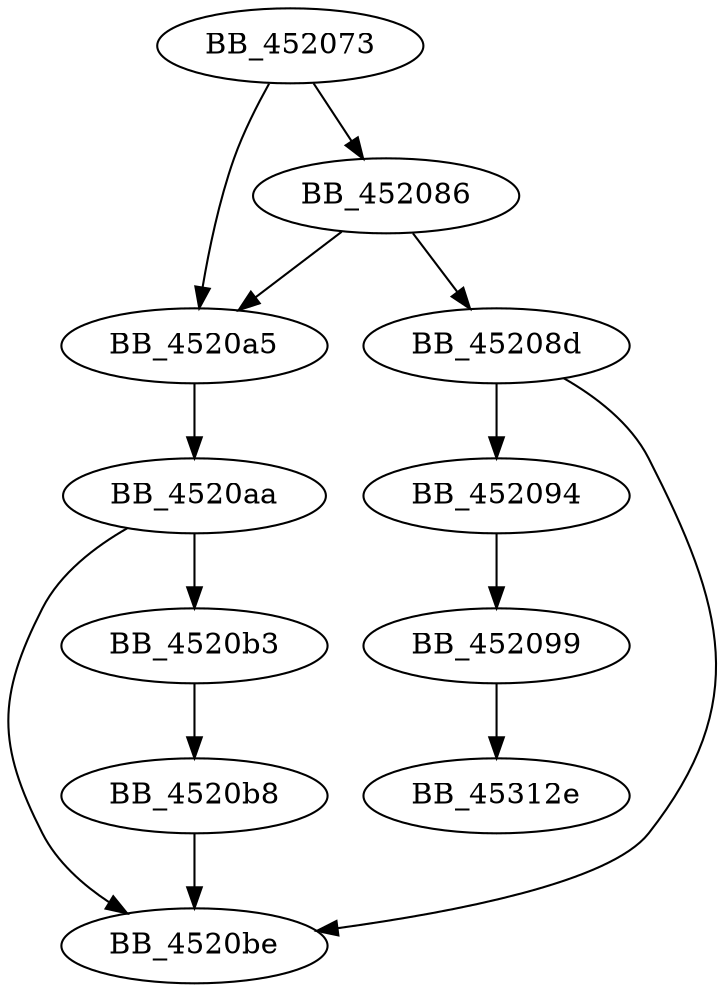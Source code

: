 DiGraph sub_452073{
BB_452073->BB_452086
BB_452073->BB_4520a5
BB_452086->BB_45208d
BB_452086->BB_4520a5
BB_45208d->BB_452094
BB_45208d->BB_4520be
BB_452094->BB_452099
BB_452099->BB_45312e
BB_4520a5->BB_4520aa
BB_4520aa->BB_4520b3
BB_4520aa->BB_4520be
BB_4520b3->BB_4520b8
BB_4520b8->BB_4520be
}
